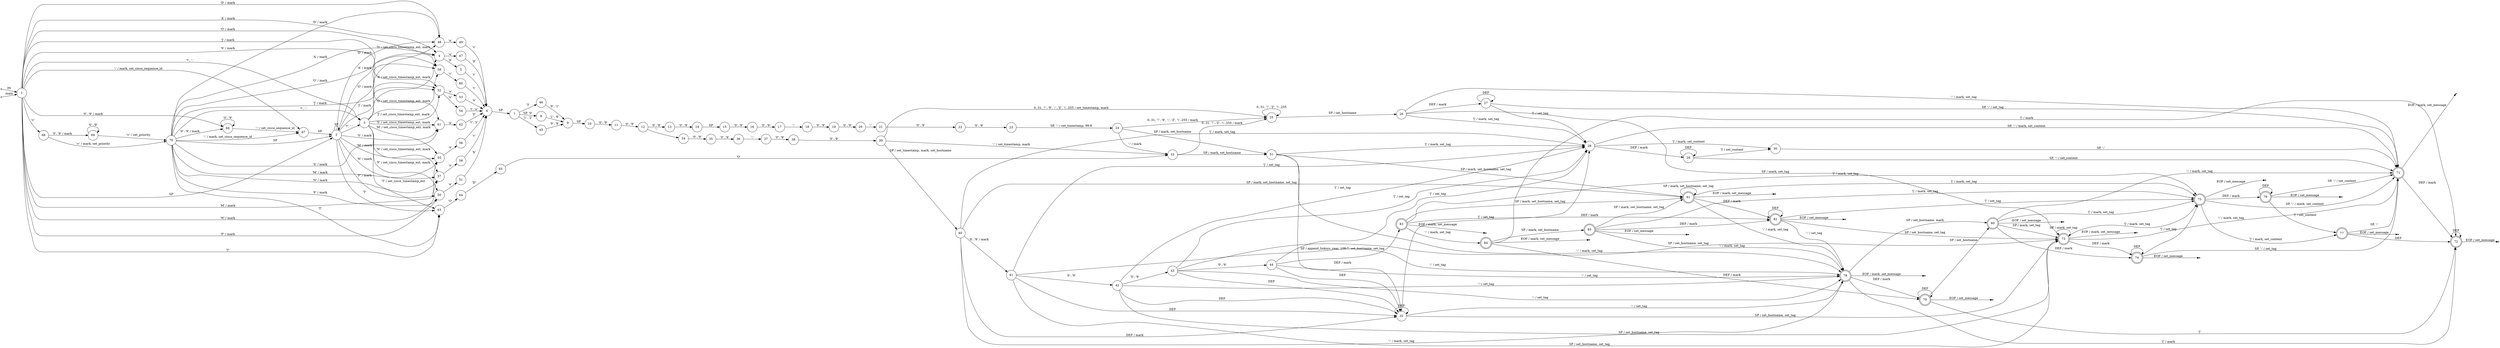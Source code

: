 digraph legacysyslog {
	rankdir=LR;
	node [ shape = point ];
	ENTRY;
	en_1;
	eof_71;
	eof_72;
	eof_73;
	eof_74;
	eof_75;
	eof_76;
	eof_77;
	eof_78;
	eof_79;
	eof_80;
	eof_81;
	eof_82;
	eof_83;
	eof_84;
	eof_85;
	node [ shape = circle, height = 0.2 ];
	node [ fixedsize = true, height = 0.65, shape = doublecircle ];
	71;
	72;
	73;
	74;
	75;
	76;
	77;
	78;
	79;
	80;
	81;
	82;
	83;
	84;
	85;
	node [ shape = circle ];
	1 -> 2 [ label = "SP" ];
	1 -> 3 [ label = "'*', '.'" ];
	1 -> 66 [ label = "'0'..'9' / mark" ];
	1 -> 67 [ label = "':' / mark, set_cisco_sequence_id" ];
	1 -> 68 [ label = "'<'" ];
	1 -> 4 [ label = "'A' / mark" ];
	1 -> 48 [ label = "'D' / mark" ];
	1 -> 50 [ label = "'F' / mark" ];
	1 -> 52 [ label = "'J' / mark" ];
	1 -> 55 [ label = "'M' / mark" ];
	1 -> 57 [ label = "'N' / mark" ];
	1 -> 59 [ label = "'O' / mark" ];
	1 -> 61 [ label = "'S' / mark" ];
	1 -> 63 [ label = "'T'" ];
	2 -> 2 [ label = "SP" ];
	2 -> 3 [ label = "'*', '.'" ];
	2 -> 4 [ label = "'A' / mark" ];
	2 -> 48 [ label = "'D' / mark" ];
	2 -> 50 [ label = "'F' / mark" ];
	2 -> 52 [ label = "'J' / mark" ];
	2 -> 55 [ label = "'M' / mark" ];
	2 -> 57 [ label = "'N' / mark" ];
	2 -> 59 [ label = "'O' / mark" ];
	2 -> 61 [ label = "'S' / mark" ];
	2 -> 63 [ label = "'T'" ];
	3 -> 4 [ label = "'A' / set_cisco_timestamp_ext, mark" ];
	3 -> 48 [ label = "'D' / set_cisco_timestamp_ext, mark" ];
	3 -> 50 [ label = "'F' / set_cisco_timestamp_ext, mark" ];
	3 -> 52 [ label = "'J' / set_cisco_timestamp_ext, mark" ];
	3 -> 55 [ label = "'M' / set_cisco_timestamp_ext, mark" ];
	3 -> 57 [ label = "'N' / set_cisco_timestamp_ext, mark" ];
	3 -> 59 [ label = "'O' / set_cisco_timestamp_ext, mark" ];
	3 -> 61 [ label = "'S' / set_cisco_timestamp_ext, mark" ];
	3 -> 63 [ label = "'T' / set_cisco_timestamp_ext" ];
	4 -> 5 [ label = "'p'" ];
	4 -> 47 [ label = "'u'" ];
	5 -> 6 [ label = "'r'" ];
	6 -> 7 [ label = "SP" ];
	7 -> 8 [ label = "SP, '0'" ];
	7 -> 45 [ label = "'1'..'2'" ];
	7 -> 46 [ label = "'3'" ];
	8 -> 9 [ label = "'1'..'9'" ];
	9 -> 10 [ label = "SP" ];
	10 -> 11 [ label = "'0'..'9'" ];
	11 -> 12 [ label = "'0'..'9'" ];
	12 -> 13 [ label = "'0'..'9'" ];
	12 -> 34 [ label = "':'" ];
	13 -> 14 [ label = "'0'..'9'" ];
	14 -> 15 [ label = "SP" ];
	15 -> 16 [ label = "'0'..'9'" ];
	16 -> 17 [ label = "'0'..'9'" ];
	17 -> 18 [ label = "':'" ];
	18 -> 19 [ label = "'0'..'9'" ];
	19 -> 20 [ label = "'0'..'9'" ];
	20 -> 21 [ label = "':'" ];
	21 -> 22 [ label = "'0'..'9'" ];
	22 -> 23 [ label = "'0'..'9'" ];
	23 -> 24 [ label = "SP, ':' / set_timestamp, 98:8" ];
	24 -> 25 [ label = "0..31, '!'..'9', ';'..'Z', '\\'..255 / mark" ];
	24 -> 31 [ label = "SP / mark, set_hostname" ];
	24 -> 33 [ label = "':' / mark" ];
	25 -> 25 [ label = "0..31, '!'..'Z', '\\'..255" ];
	25 -> 26 [ label = "SP / set_hostname" ];
	26 -> 73 [ label = "SP / mark, set_tag" ];
	26 -> 71 [ label = "':' / mark, set_tag" ];
	26 -> 28 [ label = "'[' / mark, set_tag" ];
	26 -> 27 [ label = "DEF / mark" ];
	27 -> 71 [ label = "SP, ':' / set_tag" ];
	27 -> 28 [ label = "'[' / set_tag" ];
	27 -> 27 [ label = "DEF" ];
	28 -> 71 [ label = "SP, ':' / mark, set_content" ];
	28 -> 30 [ label = "']' / mark, set_content" ];
	28 -> 29 [ label = "DEF / mark" ];
	29 -> 71 [ label = "SP, ':' / set_content" ];
	29 -> 30 [ label = "']' / set_content" ];
	29 -> 29 [ label = "DEF" ];
	30 -> 71 [ label = "SP, ':'" ];
	31 -> 81 [ label = "SP / mark, set_hostname, set_tag" ];
	31 -> 78 [ label = "':' / mark, set_tag" ];
	31 -> 28 [ label = "'[' / mark, set_tag" ];
	31 -> 32 [ label = "DEF / mark" ];
	32 -> 73 [ label = "SP / set_hostname, set_tag" ];
	32 -> 78 [ label = "':' / set_tag" ];
	32 -> 28 [ label = "'[' / set_tag" ];
	32 -> 32 [ label = "DEF" ];
	33 -> 25 [ label = "0..31, '!'..'Z', '\\'..255 / mark" ];
	33 -> 31 [ label = "SP / mark, set_hostname" ];
	34 -> 35 [ label = "'0'..'9'" ];
	35 -> 36 [ label = "'0'..'9'" ];
	36 -> 37 [ label = "':'" ];
	37 -> 38 [ label = "'0'..'9'" ];
	38 -> 39 [ label = "'0'..'9'" ];
	39 -> 25 [ label = "0..31, '!'..'9', ';'..'Z', '\\'..255 / set_timestamp, mark" ];
	39 -> 40 [ label = "SP / set_timestamp, mark, set_hostname" ];
	39 -> 33 [ label = "':' / set_timestamp, mark" ];
	40 -> 81 [ label = "SP / mark, set_hostname, set_tag" ];
	40 -> 41 [ label = "'0'..'9' / mark" ];
	40 -> 78 [ label = "':' / mark, set_tag" ];
	40 -> 28 [ label = "'[' / mark, set_tag" ];
	40 -> 32 [ label = "DEF / mark" ];
	41 -> 73 [ label = "SP / set_hostname, set_tag" ];
	41 -> 42 [ label = "'0'..'9'" ];
	41 -> 78 [ label = "':' / set_tag" ];
	41 -> 28 [ label = "'[' / set_tag" ];
	41 -> 32 [ label = "DEF" ];
	42 -> 73 [ label = "SP / set_hostname, set_tag" ];
	42 -> 43 [ label = "'0'..'9'" ];
	42 -> 78 [ label = "':' / set_tag" ];
	42 -> 28 [ label = "'[' / set_tag" ];
	42 -> 32 [ label = "DEF" ];
	43 -> 73 [ label = "SP / set_hostname, set_tag" ];
	43 -> 44 [ label = "'0'..'9'" ];
	43 -> 78 [ label = "':' / set_tag" ];
	43 -> 28 [ label = "'[' / set_tag" ];
	43 -> 32 [ label = "DEF" ];
	44 -> 83 [ label = "SP / append_linksys_year, 109:7, set_hostname, set_tag" ];
	44 -> 78 [ label = "':' / set_tag" ];
	44 -> 28 [ label = "'[' / set_tag" ];
	44 -> 32 [ label = "DEF" ];
	45 -> 9 [ label = "'0'..'9'" ];
	46 -> 9 [ label = "'0'..'1'" ];
	47 -> 6 [ label = "'g'" ];
	48 -> 49 [ label = "'e'" ];
	49 -> 6 [ label = "'c'" ];
	50 -> 51 [ label = "'e'" ];
	51 -> 6 [ label = "'b'" ];
	52 -> 53 [ label = "'a'" ];
	52 -> 54 [ label = "'u'" ];
	53 -> 6 [ label = "'n'" ];
	54 -> 6 [ label = "'l', 'n'" ];
	55 -> 56 [ label = "'a'" ];
	56 -> 6 [ label = "'r', 'y'" ];
	57 -> 58 [ label = "'o'" ];
	58 -> 6 [ label = "'v'" ];
	59 -> 60 [ label = "'c'" ];
	60 -> 6 [ label = "'t'" ];
	61 -> 62 [ label = "'e'" ];
	62 -> 6 [ label = "'p'" ];
	63 -> 64 [ label = "'O'" ];
	64 -> 65 [ label = "'D'" ];
	65 -> 33 [ label = "'O'" ];
	66 -> 66 [ label = "'0'..'9'" ];
	66 -> 67 [ label = "':' / set_cisco_sequence_id" ];
	67 -> 2 [ label = "SP" ];
	68 -> 69 [ label = "'0'..'9' / mark" ];
	68 -> 70 [ label = "'>' / mark, set_priority" ];
	69 -> 69 [ label = "'0'..'9'" ];
	69 -> 70 [ label = "'>' / set_priority" ];
	70 -> 2 [ label = "SP" ];
	70 -> 3 [ label = "'*', '.'" ];
	70 -> 66 [ label = "'0'..'9' / mark" ];
	70 -> 67 [ label = "':' / mark, set_cisco_sequence_id" ];
	70 -> 4 [ label = "'A' / mark" ];
	70 -> 48 [ label = "'D' / mark" ];
	70 -> 50 [ label = "'F' / mark" ];
	70 -> 52 [ label = "'J' / mark" ];
	70 -> 55 [ label = "'M' / mark" ];
	70 -> 57 [ label = "'N' / mark" ];
	70 -> 59 [ label = "'O' / mark" ];
	70 -> 61 [ label = "'S' / mark" ];
	70 -> 63 [ label = "'T'" ];
	71 -> 72 [ label = "DEF / mark" ];
	72 -> 72 [ label = "DEF" ];
	73 -> 73 [ label = "SP / mark, set_tag" ];
	73 -> 71 [ label = "':' / mark, set_tag" ];
	73 -> 75 [ label = "'[' / mark, set_tag" ];
	73 -> 74 [ label = "DEF / mark" ];
	74 -> 71 [ label = "SP, ':' / set_tag" ];
	74 -> 75 [ label = "'[' / set_tag" ];
	74 -> 74 [ label = "DEF" ];
	75 -> 71 [ label = "SP, ':' / mark, set_content" ];
	75 -> 77 [ label = "']' / mark, set_content" ];
	75 -> 76 [ label = "DEF / mark" ];
	76 -> 71 [ label = "SP, ':' / set_content" ];
	76 -> 77 [ label = "']' / set_content" ];
	76 -> 76 [ label = "DEF" ];
	77 -> 71 [ label = "SP, ':'" ];
	77 -> 72 [ label = "DEF" ];
	78 -> 80 [ label = "SP / set_hostname, mark" ];
	78 -> 72 [ label = "'[' / mark" ];
	78 -> 79 [ label = "DEF / mark" ];
	79 -> 80 [ label = "SP / set_hostname" ];
	79 -> 72 [ label = "'['" ];
	79 -> 79 [ label = "DEF" ];
	80 -> 73 [ label = "SP / mark, set_tag" ];
	80 -> 71 [ label = "':' / mark, set_tag" ];
	80 -> 75 [ label = "'[' / mark, set_tag" ];
	80 -> 74 [ label = "DEF / mark" ];
	81 -> 81 [ label = "SP / mark, set_hostname, set_tag" ];
	81 -> 78 [ label = "':' / mark, set_tag" ];
	81 -> 75 [ label = "'[' / mark, set_tag" ];
	81 -> 82 [ label = "DEF / mark" ];
	82 -> 73 [ label = "SP / set_hostname, set_tag" ];
	82 -> 78 [ label = "':' / set_tag" ];
	82 -> 75 [ label = "'[' / set_tag" ];
	82 -> 82 [ label = "DEF" ];
	83 -> 81 [ label = "SP / mark, set_hostname, set_tag" ];
	83 -> 84 [ label = "':' / mark, set_tag" ];
	83 -> 75 [ label = "'[' / mark, set_tag" ];
	83 -> 82 [ label = "DEF / mark" ];
	84 -> 85 [ label = "SP / mark, set_hostname" ];
	84 -> 72 [ label = "'[' / mark" ];
	84 -> 79 [ label = "DEF / mark" ];
	85 -> 81 [ label = "SP / mark, set_hostname, set_tag" ];
	85 -> 78 [ label = "':' / mark, set_tag" ];
	85 -> 75 [ label = "'[' / mark, set_tag" ];
	85 -> 82 [ label = "DEF / mark" ];
	ENTRY -> 1 [ label = "IN" ];
	en_1 -> 1 [ label = "main" ];
	71 -> eof_71 [ label = "EOF / mark, set_message" ];
	72 -> eof_72 [ label = "EOF / set_message" ];
	73 -> eof_73 [ label = "EOF / mark, set_message" ];
	74 -> eof_74 [ label = "EOF / set_message" ];
	75 -> eof_75 [ label = "EOF / set_message" ];
	76 -> eof_76 [ label = "EOF / set_message" ];
	77 -> eof_77 [ label = "EOF / set_message" ];
	78 -> eof_78 [ label = "EOF / mark, set_message" ];
	79 -> eof_79 [ label = "EOF / set_message" ];
	80 -> eof_80 [ label = "EOF / set_message" ];
	81 -> eof_81 [ label = "EOF / mark, set_message" ];
	82 -> eof_82 [ label = "EOF / set_message" ];
	83 -> eof_83 [ label = "EOF / mark, set_message" ];
	84 -> eof_84 [ label = "EOF / mark, set_message" ];
	85 -> eof_85 [ label = "EOF / set_message" ];
}
